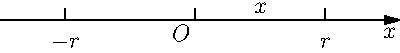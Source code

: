 size(200);
import graph;
real r=4;
xtick("$r$",r,N);
xtick("$-r$",-r,N);
label("$x$",r/2,N);
xtick((0,0),N);
label("$O$",(0,0),SW);

xlimits(-r-2,r+2);
xaxis("$x$",Arrow());
